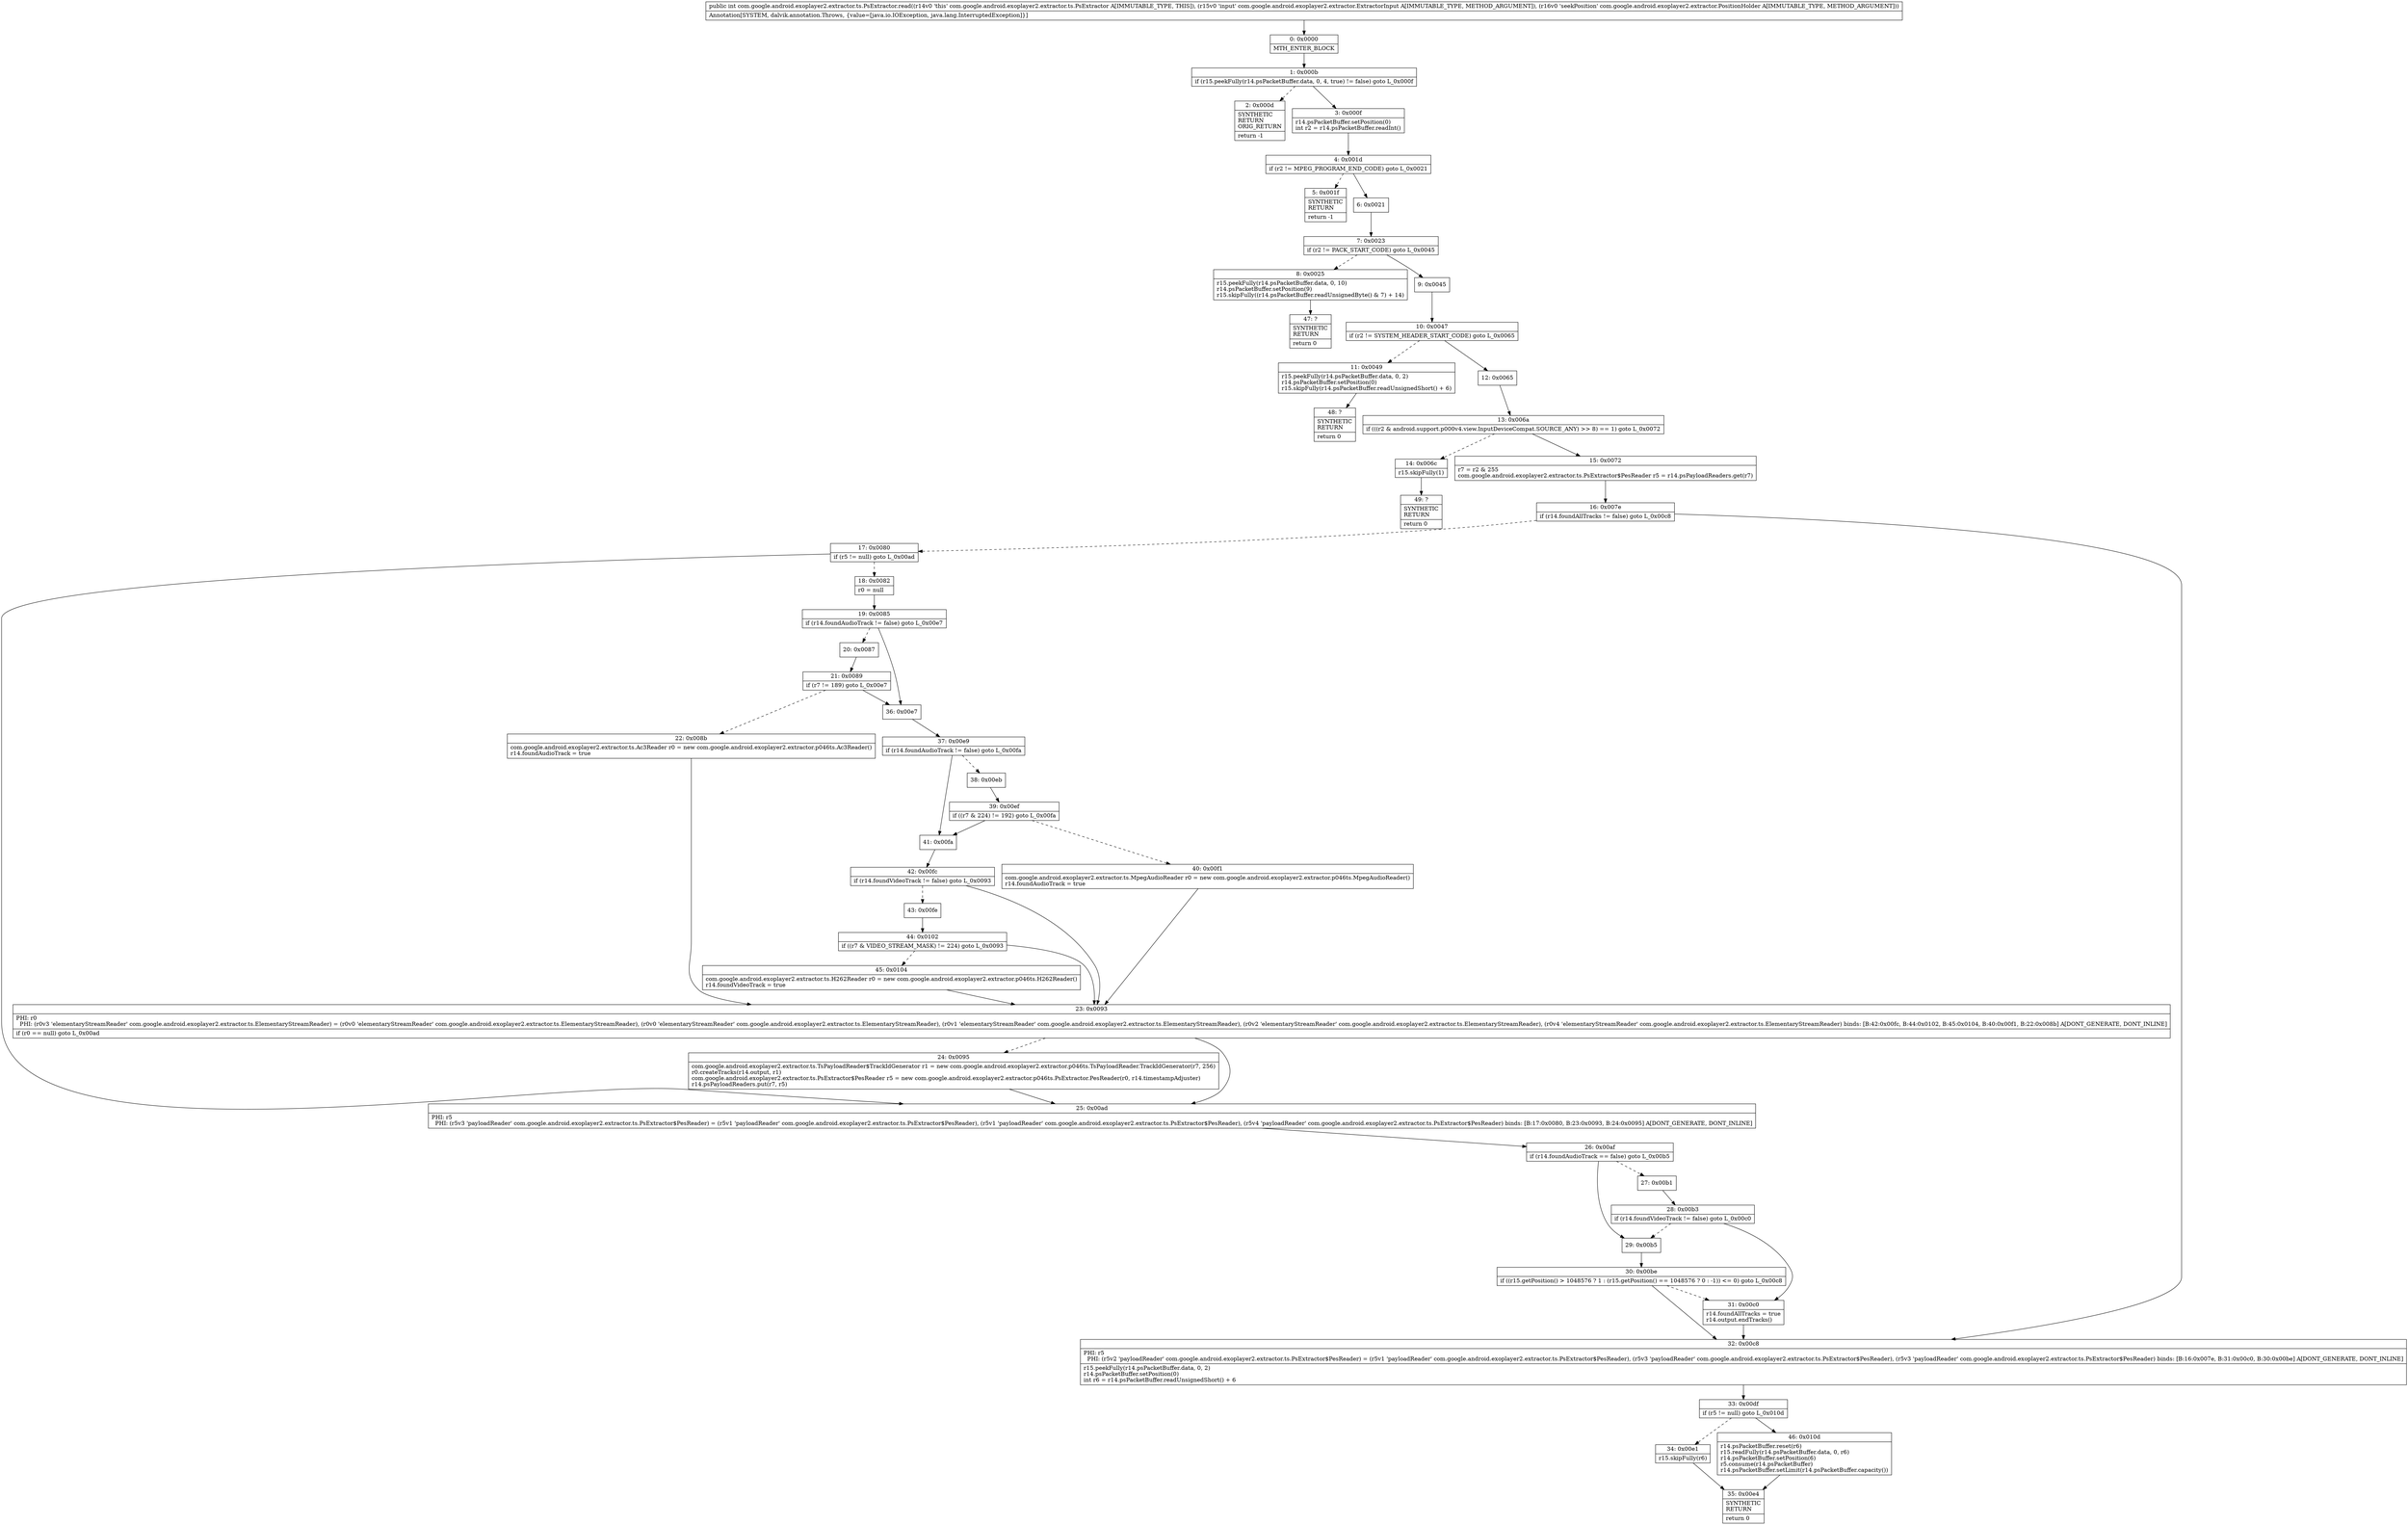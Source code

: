 digraph "CFG forcom.google.android.exoplayer2.extractor.ts.PsExtractor.read(Lcom\/google\/android\/exoplayer2\/extractor\/ExtractorInput;Lcom\/google\/android\/exoplayer2\/extractor\/PositionHolder;)I" {
Node_0 [shape=record,label="{0\:\ 0x0000|MTH_ENTER_BLOCK\l}"];
Node_1 [shape=record,label="{1\:\ 0x000b|if (r15.peekFully(r14.psPacketBuffer.data, 0, 4, true) != false) goto L_0x000f\l}"];
Node_2 [shape=record,label="{2\:\ 0x000d|SYNTHETIC\lRETURN\lORIG_RETURN\l|return \-1\l}"];
Node_3 [shape=record,label="{3\:\ 0x000f|r14.psPacketBuffer.setPosition(0)\lint r2 = r14.psPacketBuffer.readInt()\l}"];
Node_4 [shape=record,label="{4\:\ 0x001d|if (r2 != MPEG_PROGRAM_END_CODE) goto L_0x0021\l}"];
Node_5 [shape=record,label="{5\:\ 0x001f|SYNTHETIC\lRETURN\l|return \-1\l}"];
Node_6 [shape=record,label="{6\:\ 0x0021}"];
Node_7 [shape=record,label="{7\:\ 0x0023|if (r2 != PACK_START_CODE) goto L_0x0045\l}"];
Node_8 [shape=record,label="{8\:\ 0x0025|r15.peekFully(r14.psPacketBuffer.data, 0, 10)\lr14.psPacketBuffer.setPosition(9)\lr15.skipFully((r14.psPacketBuffer.readUnsignedByte() & 7) + 14)\l}"];
Node_9 [shape=record,label="{9\:\ 0x0045}"];
Node_10 [shape=record,label="{10\:\ 0x0047|if (r2 != SYSTEM_HEADER_START_CODE) goto L_0x0065\l}"];
Node_11 [shape=record,label="{11\:\ 0x0049|r15.peekFully(r14.psPacketBuffer.data, 0, 2)\lr14.psPacketBuffer.setPosition(0)\lr15.skipFully(r14.psPacketBuffer.readUnsignedShort() + 6)\l}"];
Node_12 [shape=record,label="{12\:\ 0x0065}"];
Node_13 [shape=record,label="{13\:\ 0x006a|if (((r2 & android.support.p000v4.view.InputDeviceCompat.SOURCE_ANY) \>\> 8) == 1) goto L_0x0072\l}"];
Node_14 [shape=record,label="{14\:\ 0x006c|r15.skipFully(1)\l}"];
Node_15 [shape=record,label="{15\:\ 0x0072|r7 = r2 & 255\lcom.google.android.exoplayer2.extractor.ts.PsExtractor$PesReader r5 = r14.psPayloadReaders.get(r7)\l}"];
Node_16 [shape=record,label="{16\:\ 0x007e|if (r14.foundAllTracks != false) goto L_0x00c8\l}"];
Node_17 [shape=record,label="{17\:\ 0x0080|if (r5 != null) goto L_0x00ad\l}"];
Node_18 [shape=record,label="{18\:\ 0x0082|r0 = null\l}"];
Node_19 [shape=record,label="{19\:\ 0x0085|if (r14.foundAudioTrack != false) goto L_0x00e7\l}"];
Node_20 [shape=record,label="{20\:\ 0x0087}"];
Node_21 [shape=record,label="{21\:\ 0x0089|if (r7 != 189) goto L_0x00e7\l}"];
Node_22 [shape=record,label="{22\:\ 0x008b|com.google.android.exoplayer2.extractor.ts.Ac3Reader r0 = new com.google.android.exoplayer2.extractor.p046ts.Ac3Reader()\lr14.foundAudioTrack = true\l}"];
Node_23 [shape=record,label="{23\:\ 0x0093|PHI: r0 \l  PHI: (r0v3 'elementaryStreamReader' com.google.android.exoplayer2.extractor.ts.ElementaryStreamReader) = (r0v0 'elementaryStreamReader' com.google.android.exoplayer2.extractor.ts.ElementaryStreamReader), (r0v0 'elementaryStreamReader' com.google.android.exoplayer2.extractor.ts.ElementaryStreamReader), (r0v1 'elementaryStreamReader' com.google.android.exoplayer2.extractor.ts.ElementaryStreamReader), (r0v2 'elementaryStreamReader' com.google.android.exoplayer2.extractor.ts.ElementaryStreamReader), (r0v4 'elementaryStreamReader' com.google.android.exoplayer2.extractor.ts.ElementaryStreamReader) binds: [B:42:0x00fc, B:44:0x0102, B:45:0x0104, B:40:0x00f1, B:22:0x008b] A[DONT_GENERATE, DONT_INLINE]\l|if (r0 == null) goto L_0x00ad\l}"];
Node_24 [shape=record,label="{24\:\ 0x0095|com.google.android.exoplayer2.extractor.ts.TsPayloadReader$TrackIdGenerator r1 = new com.google.android.exoplayer2.extractor.p046ts.TsPayloadReader.TrackIdGenerator(r7, 256)\lr0.createTracks(r14.output, r1)\lcom.google.android.exoplayer2.extractor.ts.PsExtractor$PesReader r5 = new com.google.android.exoplayer2.extractor.p046ts.PsExtractor.PesReader(r0, r14.timestampAdjuster)\lr14.psPayloadReaders.put(r7, r5)\l}"];
Node_25 [shape=record,label="{25\:\ 0x00ad|PHI: r5 \l  PHI: (r5v3 'payloadReader' com.google.android.exoplayer2.extractor.ts.PsExtractor$PesReader) = (r5v1 'payloadReader' com.google.android.exoplayer2.extractor.ts.PsExtractor$PesReader), (r5v1 'payloadReader' com.google.android.exoplayer2.extractor.ts.PsExtractor$PesReader), (r5v4 'payloadReader' com.google.android.exoplayer2.extractor.ts.PsExtractor$PesReader) binds: [B:17:0x0080, B:23:0x0093, B:24:0x0095] A[DONT_GENERATE, DONT_INLINE]\l}"];
Node_26 [shape=record,label="{26\:\ 0x00af|if (r14.foundAudioTrack == false) goto L_0x00b5\l}"];
Node_27 [shape=record,label="{27\:\ 0x00b1}"];
Node_28 [shape=record,label="{28\:\ 0x00b3|if (r14.foundVideoTrack != false) goto L_0x00c0\l}"];
Node_29 [shape=record,label="{29\:\ 0x00b5}"];
Node_30 [shape=record,label="{30\:\ 0x00be|if ((r15.getPosition() \> 1048576 ? 1 : (r15.getPosition() == 1048576 ? 0 : \-1)) \<= 0) goto L_0x00c8\l}"];
Node_31 [shape=record,label="{31\:\ 0x00c0|r14.foundAllTracks = true\lr14.output.endTracks()\l}"];
Node_32 [shape=record,label="{32\:\ 0x00c8|PHI: r5 \l  PHI: (r5v2 'payloadReader' com.google.android.exoplayer2.extractor.ts.PsExtractor$PesReader) = (r5v1 'payloadReader' com.google.android.exoplayer2.extractor.ts.PsExtractor$PesReader), (r5v3 'payloadReader' com.google.android.exoplayer2.extractor.ts.PsExtractor$PesReader), (r5v3 'payloadReader' com.google.android.exoplayer2.extractor.ts.PsExtractor$PesReader) binds: [B:16:0x007e, B:31:0x00c0, B:30:0x00be] A[DONT_GENERATE, DONT_INLINE]\l|r15.peekFully(r14.psPacketBuffer.data, 0, 2)\lr14.psPacketBuffer.setPosition(0)\lint r6 = r14.psPacketBuffer.readUnsignedShort() + 6\l}"];
Node_33 [shape=record,label="{33\:\ 0x00df|if (r5 != null) goto L_0x010d\l}"];
Node_34 [shape=record,label="{34\:\ 0x00e1|r15.skipFully(r6)\l}"];
Node_35 [shape=record,label="{35\:\ 0x00e4|SYNTHETIC\lRETURN\l|return 0\l}"];
Node_36 [shape=record,label="{36\:\ 0x00e7}"];
Node_37 [shape=record,label="{37\:\ 0x00e9|if (r14.foundAudioTrack != false) goto L_0x00fa\l}"];
Node_38 [shape=record,label="{38\:\ 0x00eb}"];
Node_39 [shape=record,label="{39\:\ 0x00ef|if ((r7 & 224) != 192) goto L_0x00fa\l}"];
Node_40 [shape=record,label="{40\:\ 0x00f1|com.google.android.exoplayer2.extractor.ts.MpegAudioReader r0 = new com.google.android.exoplayer2.extractor.p046ts.MpegAudioReader()\lr14.foundAudioTrack = true\l}"];
Node_41 [shape=record,label="{41\:\ 0x00fa}"];
Node_42 [shape=record,label="{42\:\ 0x00fc|if (r14.foundVideoTrack != false) goto L_0x0093\l}"];
Node_43 [shape=record,label="{43\:\ 0x00fe}"];
Node_44 [shape=record,label="{44\:\ 0x0102|if ((r7 & VIDEO_STREAM_MASK) != 224) goto L_0x0093\l}"];
Node_45 [shape=record,label="{45\:\ 0x0104|com.google.android.exoplayer2.extractor.ts.H262Reader r0 = new com.google.android.exoplayer2.extractor.p046ts.H262Reader()\lr14.foundVideoTrack = true\l}"];
Node_46 [shape=record,label="{46\:\ 0x010d|r14.psPacketBuffer.reset(r6)\lr15.readFully(r14.psPacketBuffer.data, 0, r6)\lr14.psPacketBuffer.setPosition(6)\lr5.consume(r14.psPacketBuffer)\lr14.psPacketBuffer.setLimit(r14.psPacketBuffer.capacity())\l}"];
Node_47 [shape=record,label="{47\:\ ?|SYNTHETIC\lRETURN\l|return 0\l}"];
Node_48 [shape=record,label="{48\:\ ?|SYNTHETIC\lRETURN\l|return 0\l}"];
Node_49 [shape=record,label="{49\:\ ?|SYNTHETIC\lRETURN\l|return 0\l}"];
MethodNode[shape=record,label="{public int com.google.android.exoplayer2.extractor.ts.PsExtractor.read((r14v0 'this' com.google.android.exoplayer2.extractor.ts.PsExtractor A[IMMUTABLE_TYPE, THIS]), (r15v0 'input' com.google.android.exoplayer2.extractor.ExtractorInput A[IMMUTABLE_TYPE, METHOD_ARGUMENT]), (r16v0 'seekPosition' com.google.android.exoplayer2.extractor.PositionHolder A[IMMUTABLE_TYPE, METHOD_ARGUMENT]))  | Annotation[SYSTEM, dalvik.annotation.Throws, \{value=[java.io.IOException, java.lang.InterruptedException]\}]\l}"];
MethodNode -> Node_0;
Node_0 -> Node_1;
Node_1 -> Node_2[style=dashed];
Node_1 -> Node_3;
Node_3 -> Node_4;
Node_4 -> Node_5[style=dashed];
Node_4 -> Node_6;
Node_6 -> Node_7;
Node_7 -> Node_8[style=dashed];
Node_7 -> Node_9;
Node_8 -> Node_47;
Node_9 -> Node_10;
Node_10 -> Node_11[style=dashed];
Node_10 -> Node_12;
Node_11 -> Node_48;
Node_12 -> Node_13;
Node_13 -> Node_14[style=dashed];
Node_13 -> Node_15;
Node_14 -> Node_49;
Node_15 -> Node_16;
Node_16 -> Node_17[style=dashed];
Node_16 -> Node_32;
Node_17 -> Node_18[style=dashed];
Node_17 -> Node_25;
Node_18 -> Node_19;
Node_19 -> Node_20[style=dashed];
Node_19 -> Node_36;
Node_20 -> Node_21;
Node_21 -> Node_22[style=dashed];
Node_21 -> Node_36;
Node_22 -> Node_23;
Node_23 -> Node_24[style=dashed];
Node_23 -> Node_25;
Node_24 -> Node_25;
Node_25 -> Node_26;
Node_26 -> Node_27[style=dashed];
Node_26 -> Node_29;
Node_27 -> Node_28;
Node_28 -> Node_29[style=dashed];
Node_28 -> Node_31;
Node_29 -> Node_30;
Node_30 -> Node_31[style=dashed];
Node_30 -> Node_32;
Node_31 -> Node_32;
Node_32 -> Node_33;
Node_33 -> Node_34[style=dashed];
Node_33 -> Node_46;
Node_34 -> Node_35;
Node_36 -> Node_37;
Node_37 -> Node_38[style=dashed];
Node_37 -> Node_41;
Node_38 -> Node_39;
Node_39 -> Node_40[style=dashed];
Node_39 -> Node_41;
Node_40 -> Node_23;
Node_41 -> Node_42;
Node_42 -> Node_23;
Node_42 -> Node_43[style=dashed];
Node_43 -> Node_44;
Node_44 -> Node_23;
Node_44 -> Node_45[style=dashed];
Node_45 -> Node_23;
Node_46 -> Node_35;
}

